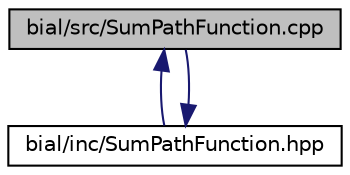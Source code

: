 digraph "bial/src/SumPathFunction.cpp"
{
  edge [fontname="Helvetica",fontsize="10",labelfontname="Helvetica",labelfontsize="10"];
  node [fontname="Helvetica",fontsize="10",shape=record];
  Node1 [label="bial/src/SumPathFunction.cpp",height=0.2,width=0.4,color="black", fillcolor="grey75", style="filled", fontcolor="black"];
  Node1 -> Node2 [dir="back",color="midnightblue",fontsize="10",style="solid",fontname="Helvetica"];
  Node2 [label="bial/inc/SumPathFunction.hpp",height=0.2,width=0.4,color="black", fillcolor="white", style="filled",URL="$_sum_path_function_8hpp.html"];
  Node2 -> Node1 [dir="back",color="midnightblue",fontsize="10",style="solid",fontname="Helvetica"];
}
